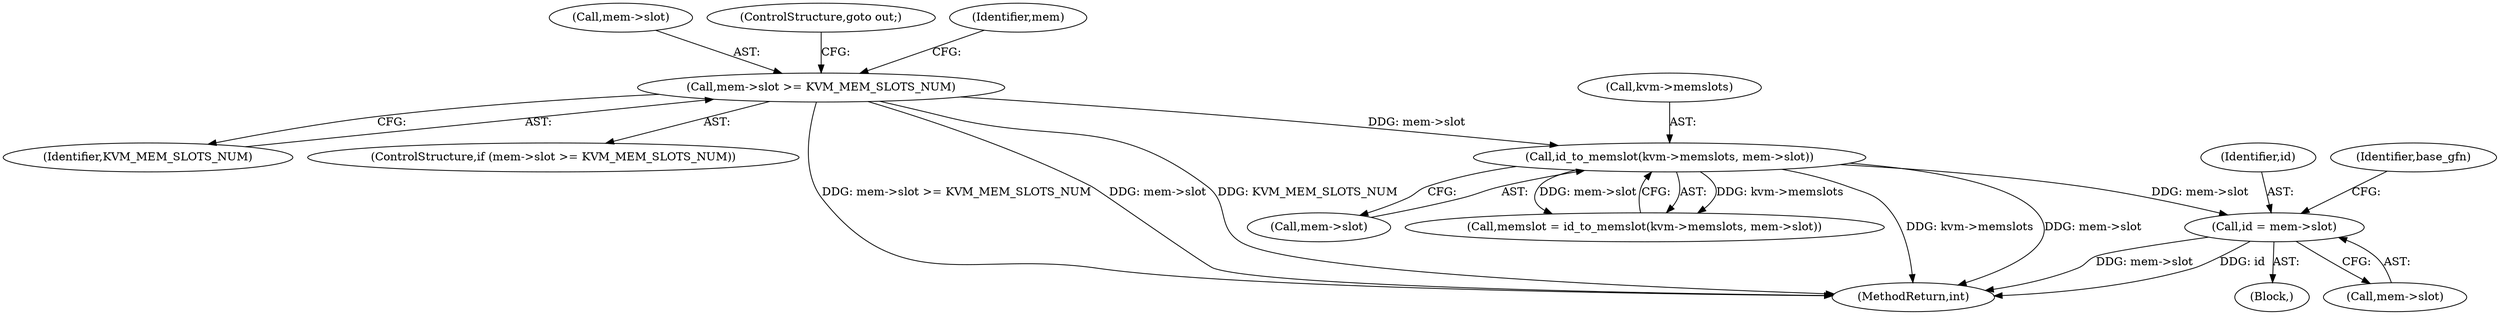 digraph "0_linux_e40f193f5bb022e927a57a4f5d5194e4f12ddb74@pointer" {
"1000242" [label="(Call,id = mem->slot)"];
"1000200" [label="(Call,id_to_memslot(kvm->memslots, mem->slot))"];
"1000179" [label="(Call,mem->slot >= KVM_MEM_SLOTS_NUM)"];
"1000242" [label="(Call,id = mem->slot)"];
"1000116" [label="(Block,)"];
"1000200" [label="(Call,id_to_memslot(kvm->memslots, mem->slot))"];
"1000201" [label="(Call,kvm->memslots)"];
"1000183" [label="(Identifier,KVM_MEM_SLOTS_NUM)"];
"1000179" [label="(Call,mem->slot >= KVM_MEM_SLOTS_NUM)"];
"1000243" [label="(Identifier,id)"];
"1000178" [label="(ControlStructure,if (mem->slot >= KVM_MEM_SLOTS_NUM))"];
"1000180" [label="(Call,mem->slot)"];
"1000184" [label="(ControlStructure,goto out;)"];
"1000189" [label="(Identifier,mem)"];
"1000492" [label="(MethodReturn,int)"];
"1000198" [label="(Call,memslot = id_to_memslot(kvm->memslots, mem->slot))"];
"1000204" [label="(Call,mem->slot)"];
"1000244" [label="(Call,mem->slot)"];
"1000248" [label="(Identifier,base_gfn)"];
"1000242" -> "1000116"  [label="AST: "];
"1000242" -> "1000244"  [label="CFG: "];
"1000243" -> "1000242"  [label="AST: "];
"1000244" -> "1000242"  [label="AST: "];
"1000248" -> "1000242"  [label="CFG: "];
"1000242" -> "1000492"  [label="DDG: mem->slot"];
"1000242" -> "1000492"  [label="DDG: id"];
"1000200" -> "1000242"  [label="DDG: mem->slot"];
"1000200" -> "1000198"  [label="AST: "];
"1000200" -> "1000204"  [label="CFG: "];
"1000201" -> "1000200"  [label="AST: "];
"1000204" -> "1000200"  [label="AST: "];
"1000198" -> "1000200"  [label="CFG: "];
"1000200" -> "1000492"  [label="DDG: kvm->memslots"];
"1000200" -> "1000492"  [label="DDG: mem->slot"];
"1000200" -> "1000198"  [label="DDG: kvm->memslots"];
"1000200" -> "1000198"  [label="DDG: mem->slot"];
"1000179" -> "1000200"  [label="DDG: mem->slot"];
"1000179" -> "1000178"  [label="AST: "];
"1000179" -> "1000183"  [label="CFG: "];
"1000180" -> "1000179"  [label="AST: "];
"1000183" -> "1000179"  [label="AST: "];
"1000184" -> "1000179"  [label="CFG: "];
"1000189" -> "1000179"  [label="CFG: "];
"1000179" -> "1000492"  [label="DDG: mem->slot >= KVM_MEM_SLOTS_NUM"];
"1000179" -> "1000492"  [label="DDG: mem->slot"];
"1000179" -> "1000492"  [label="DDG: KVM_MEM_SLOTS_NUM"];
}
